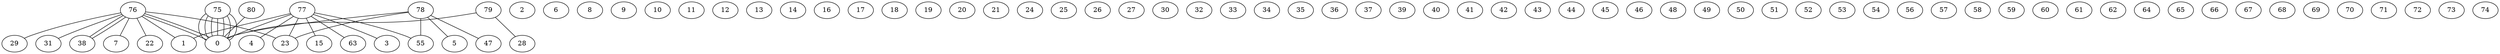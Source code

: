 graph G {
0;
1;
2;
3;
4;
5;
6;
7;
8;
9;
10;
11;
12;
13;
14;
15;
16;
17;
18;
19;
20;
21;
22;
23;
24;
25;
26;
27;
28;
29;
30;
31;
32;
33;
34;
35;
36;
37;
38;
39;
40;
41;
42;
43;
44;
45;
46;
47;
48;
49;
50;
51;
52;
53;
54;
55;
56;
57;
58;
59;
60;
61;
62;
63;
64;
65;
66;
67;
68;
69;
70;
71;
72;
73;
74;
75;
76;
77;
78;
79;
80;
80--0 ;
79--28 ;
79--0 ;
78--23 ;
78--55 ;
78--47 ;
78--5 ;
78--0 ;
77--0 ;
77--15 ;
77--63 ;
77--3 ;
77--55 ;
77--1 ;
77--4 ;
77--23 ;
76--31 ;
76--1 ;
76--7 ;
76--38 ;
76--29 ;
76--0 ;
76--38 ;
76--22 ;
76--23 ;
76--0 ;
75--0 ;
75--0 ;
75--0 ;
75--0 ;
75--0 ;
75--0 ;
75--0 ;
}
